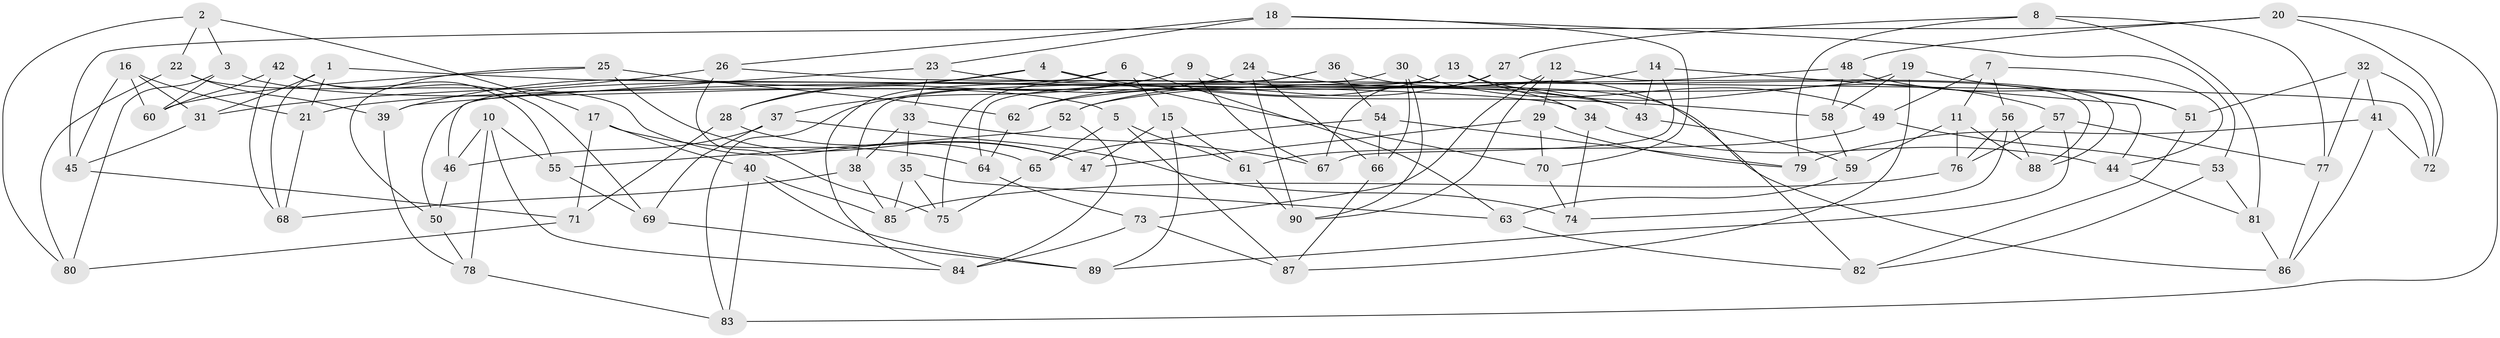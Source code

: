 // Generated by graph-tools (version 1.1) at 2025/03/03/09/25 03:03:06]
// undirected, 90 vertices, 180 edges
graph export_dot {
graph [start="1"]
  node [color=gray90,style=filled];
  1;
  2;
  3;
  4;
  5;
  6;
  7;
  8;
  9;
  10;
  11;
  12;
  13;
  14;
  15;
  16;
  17;
  18;
  19;
  20;
  21;
  22;
  23;
  24;
  25;
  26;
  27;
  28;
  29;
  30;
  31;
  32;
  33;
  34;
  35;
  36;
  37;
  38;
  39;
  40;
  41;
  42;
  43;
  44;
  45;
  46;
  47;
  48;
  49;
  50;
  51;
  52;
  53;
  54;
  55;
  56;
  57;
  58;
  59;
  60;
  61;
  62;
  63;
  64;
  65;
  66;
  67;
  68;
  69;
  70;
  71;
  72;
  73;
  74;
  75;
  76;
  77;
  78;
  79;
  80;
  81;
  82;
  83;
  84;
  85;
  86;
  87;
  88;
  89;
  90;
  1 -- 68;
  1 -- 34;
  1 -- 31;
  1 -- 21;
  2 -- 3;
  2 -- 80;
  2 -- 22;
  2 -- 17;
  3 -- 60;
  3 -- 5;
  3 -- 80;
  4 -- 58;
  4 -- 28;
  4 -- 39;
  4 -- 70;
  5 -- 87;
  5 -- 61;
  5 -- 65;
  6 -- 46;
  6 -- 84;
  6 -- 15;
  6 -- 63;
  7 -- 49;
  7 -- 44;
  7 -- 11;
  7 -- 56;
  8 -- 79;
  8 -- 27;
  8 -- 81;
  8 -- 77;
  9 -- 28;
  9 -- 86;
  9 -- 37;
  9 -- 67;
  10 -- 84;
  10 -- 55;
  10 -- 78;
  10 -- 46;
  11 -- 59;
  11 -- 88;
  11 -- 76;
  12 -- 90;
  12 -- 73;
  12 -- 88;
  12 -- 29;
  13 -- 50;
  13 -- 57;
  13 -- 62;
  13 -- 34;
  14 -- 43;
  14 -- 21;
  14 -- 67;
  14 -- 44;
  15 -- 61;
  15 -- 47;
  15 -- 89;
  16 -- 45;
  16 -- 60;
  16 -- 31;
  16 -- 21;
  17 -- 64;
  17 -- 71;
  17 -- 40;
  18 -- 53;
  18 -- 70;
  18 -- 23;
  18 -- 26;
  19 -- 58;
  19 -- 62;
  19 -- 51;
  19 -- 87;
  20 -- 48;
  20 -- 72;
  20 -- 45;
  20 -- 83;
  21 -- 68;
  22 -- 80;
  22 -- 39;
  22 -- 65;
  23 -- 43;
  23 -- 33;
  23 -- 39;
  24 -- 90;
  24 -- 83;
  24 -- 66;
  24 -- 43;
  25 -- 50;
  25 -- 60;
  25 -- 62;
  25 -- 47;
  26 -- 72;
  26 -- 31;
  26 -- 75;
  27 -- 67;
  27 -- 52;
  27 -- 88;
  28 -- 71;
  28 -- 47;
  29 -- 70;
  29 -- 79;
  29 -- 47;
  30 -- 49;
  30 -- 90;
  30 -- 66;
  30 -- 38;
  31 -- 45;
  32 -- 51;
  32 -- 72;
  32 -- 77;
  32 -- 41;
  33 -- 38;
  33 -- 67;
  33 -- 35;
  34 -- 74;
  34 -- 44;
  35 -- 75;
  35 -- 63;
  35 -- 85;
  36 -- 54;
  36 -- 82;
  36 -- 75;
  36 -- 64;
  37 -- 46;
  37 -- 69;
  37 -- 74;
  38 -- 85;
  38 -- 68;
  39 -- 78;
  40 -- 83;
  40 -- 85;
  40 -- 89;
  41 -- 79;
  41 -- 86;
  41 -- 72;
  42 -- 69;
  42 -- 60;
  42 -- 68;
  42 -- 55;
  43 -- 59;
  44 -- 81;
  45 -- 71;
  46 -- 50;
  48 -- 52;
  48 -- 58;
  48 -- 51;
  49 -- 53;
  49 -- 61;
  50 -- 78;
  51 -- 82;
  52 -- 84;
  52 -- 55;
  53 -- 82;
  53 -- 81;
  54 -- 65;
  54 -- 79;
  54 -- 66;
  55 -- 69;
  56 -- 76;
  56 -- 74;
  56 -- 88;
  57 -- 77;
  57 -- 76;
  57 -- 89;
  58 -- 59;
  59 -- 63;
  61 -- 90;
  62 -- 64;
  63 -- 82;
  64 -- 73;
  65 -- 75;
  66 -- 87;
  69 -- 89;
  70 -- 74;
  71 -- 80;
  73 -- 84;
  73 -- 87;
  76 -- 85;
  77 -- 86;
  78 -- 83;
  81 -- 86;
}
